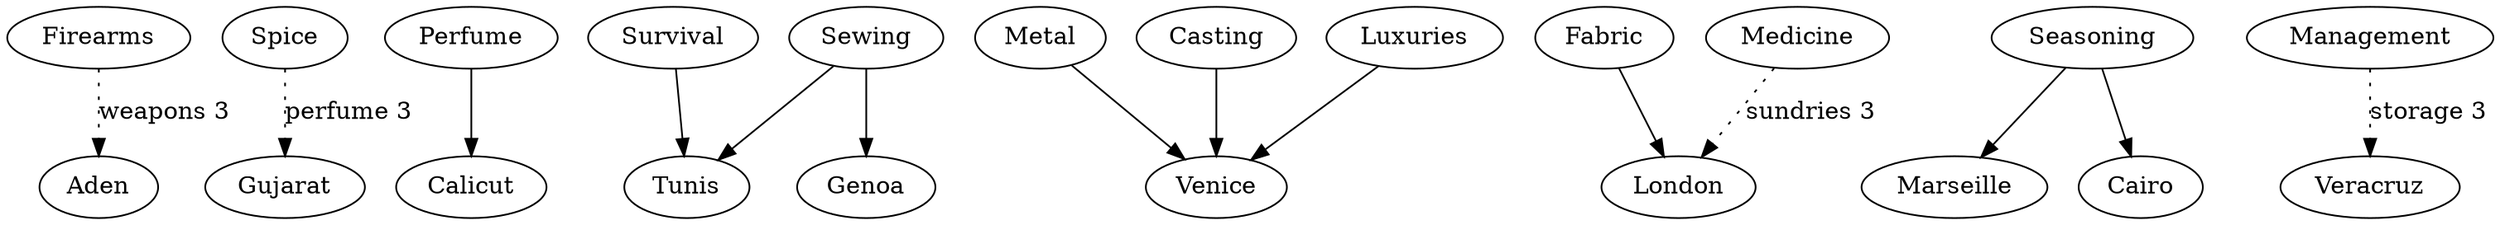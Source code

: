 digraph G {
    Firearms -> Aden [style=dotted label="weapons 3"];
    Spice -> Gujarat [style=dotted label="perfume 3"];
    Perfume -> Calicut;
    Survival -> Tunis;
    Metal -> Venice;
    Fabric -> London;
    Seasoning -> Marseille;
    Seasoning -> Cairo;
    Casting -> Venice;
    Luxuries -> Venice;
    Management -> Veracruz [style=dotted label="storage 3"];
    Medicine -> London [style=dotted label="sundries 3"];
    Sewing -> Genoa;
    Sewing -> Tunis;
}
